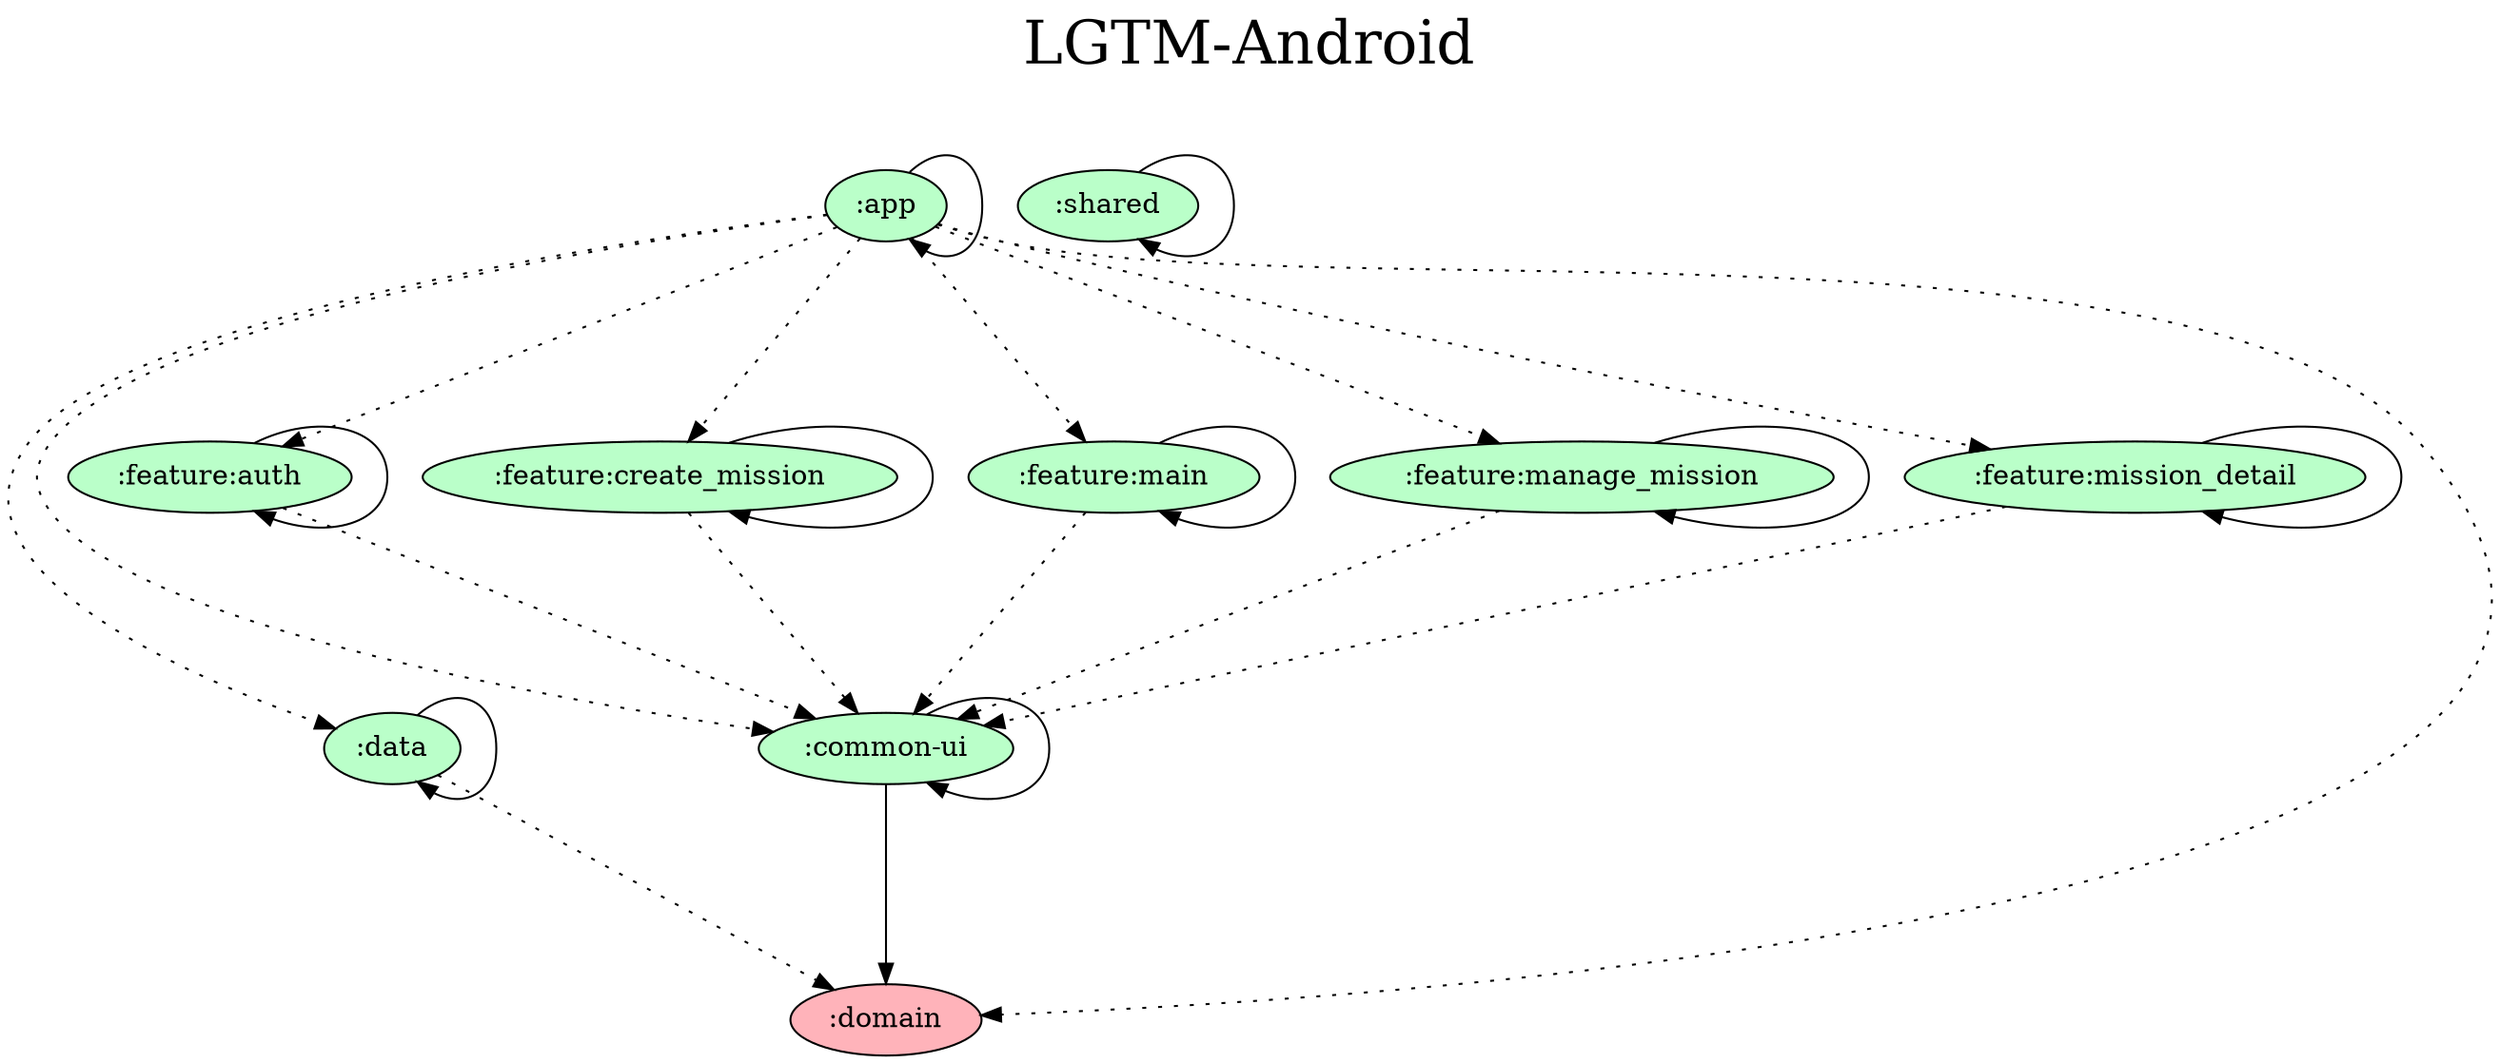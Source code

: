 digraph {
  graph [label="LGTM-Android\n ",labelloc=t,fontsize=30,ranksep=1.4];
  node [style=filled, fillcolor="#bbbbbb"];
  rankdir=TB;

  # Projects

  ":app" [fillcolor="#baffc9"];
  ":common-ui" [fillcolor="#baffc9"];
  ":data" [fillcolor="#baffc9"];
  ":domain" [fillcolor="#ffb3ba"];
  ":feature:auth" [fillcolor="#baffc9"];
  ":feature:create_mission" [fillcolor="#baffc9"];
  ":feature:main" [fillcolor="#baffc9"];
  ":feature:manage_mission" [fillcolor="#baffc9"];
  ":feature:mission_detail" [fillcolor="#baffc9"];
  ":shared" [fillcolor="#baffc9"];

  {rank = same;}

  # Dependencies

  ":app" -> ":app"
  ":app" -> ":domain" [style=dotted]
  ":app" -> ":data" [style=dotted]
  ":app" -> ":feature:auth" [style=dotted]
  ":app" -> ":feature:main" [style=dotted]
  ":app" -> ":feature:create_mission" [style=dotted]
  ":app" -> ":feature:mission_detail" [style=dotted]
  ":app" -> ":feature:manage_mission" [style=dotted]
  ":app" -> ":common-ui" [style=dotted]
  ":shared" -> ":shared"
  ":data" -> ":data"
  ":data" -> ":domain" [style=dotted]
  ":common-ui" -> ":domain"
  ":common-ui" -> ":common-ui"
  ":feature:auth" -> ":feature:auth"
  ":feature:auth" -> ":common-ui" [style=dotted]
  ":feature:create_mission" -> ":feature:create_mission"
  ":feature:create_mission" -> ":common-ui" [style=dotted]
  ":feature:mission_detail" -> ":feature:mission_detail"
  ":feature:mission_detail" -> ":common-ui" [style=dotted]
  ":feature:manage_mission" -> ":feature:manage_mission"
  ":feature:manage_mission" -> ":common-ui" [style=dotted]
  ":feature:main" -> ":feature:main"
  ":feature:main" -> ":common-ui" [style=dotted]
}
